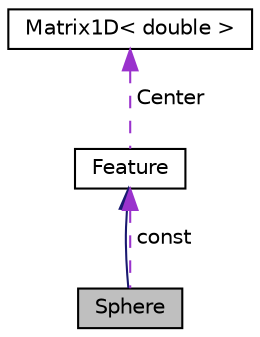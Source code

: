 digraph "Sphere"
{
  edge [fontname="Helvetica",fontsize="10",labelfontname="Helvetica",labelfontsize="10"];
  node [fontname="Helvetica",fontsize="10",shape=record];
  Node2 [label="Sphere",height=0.2,width=0.4,color="black", fillcolor="grey75", style="filled", fontcolor="black"];
  Node3 -> Node2 [dir="back",color="midnightblue",fontsize="10",style="solid",fontname="Helvetica"];
  Node3 [label="Feature",height=0.2,width=0.4,color="black", fillcolor="white", style="filled",URL="$classFeature.html"];
  Node4 -> Node3 [dir="back",color="darkorchid3",fontsize="10",style="dashed",label=" Center" ,fontname="Helvetica"];
  Node4 [label="Matrix1D\< double \>",height=0.2,width=0.4,color="black", fillcolor="white", style="filled",URL="$classMatrix1D.html"];
  Node3 -> Node2 [dir="back",color="darkorchid3",fontsize="10",style="dashed",label=" const" ,fontname="Helvetica"];
}
